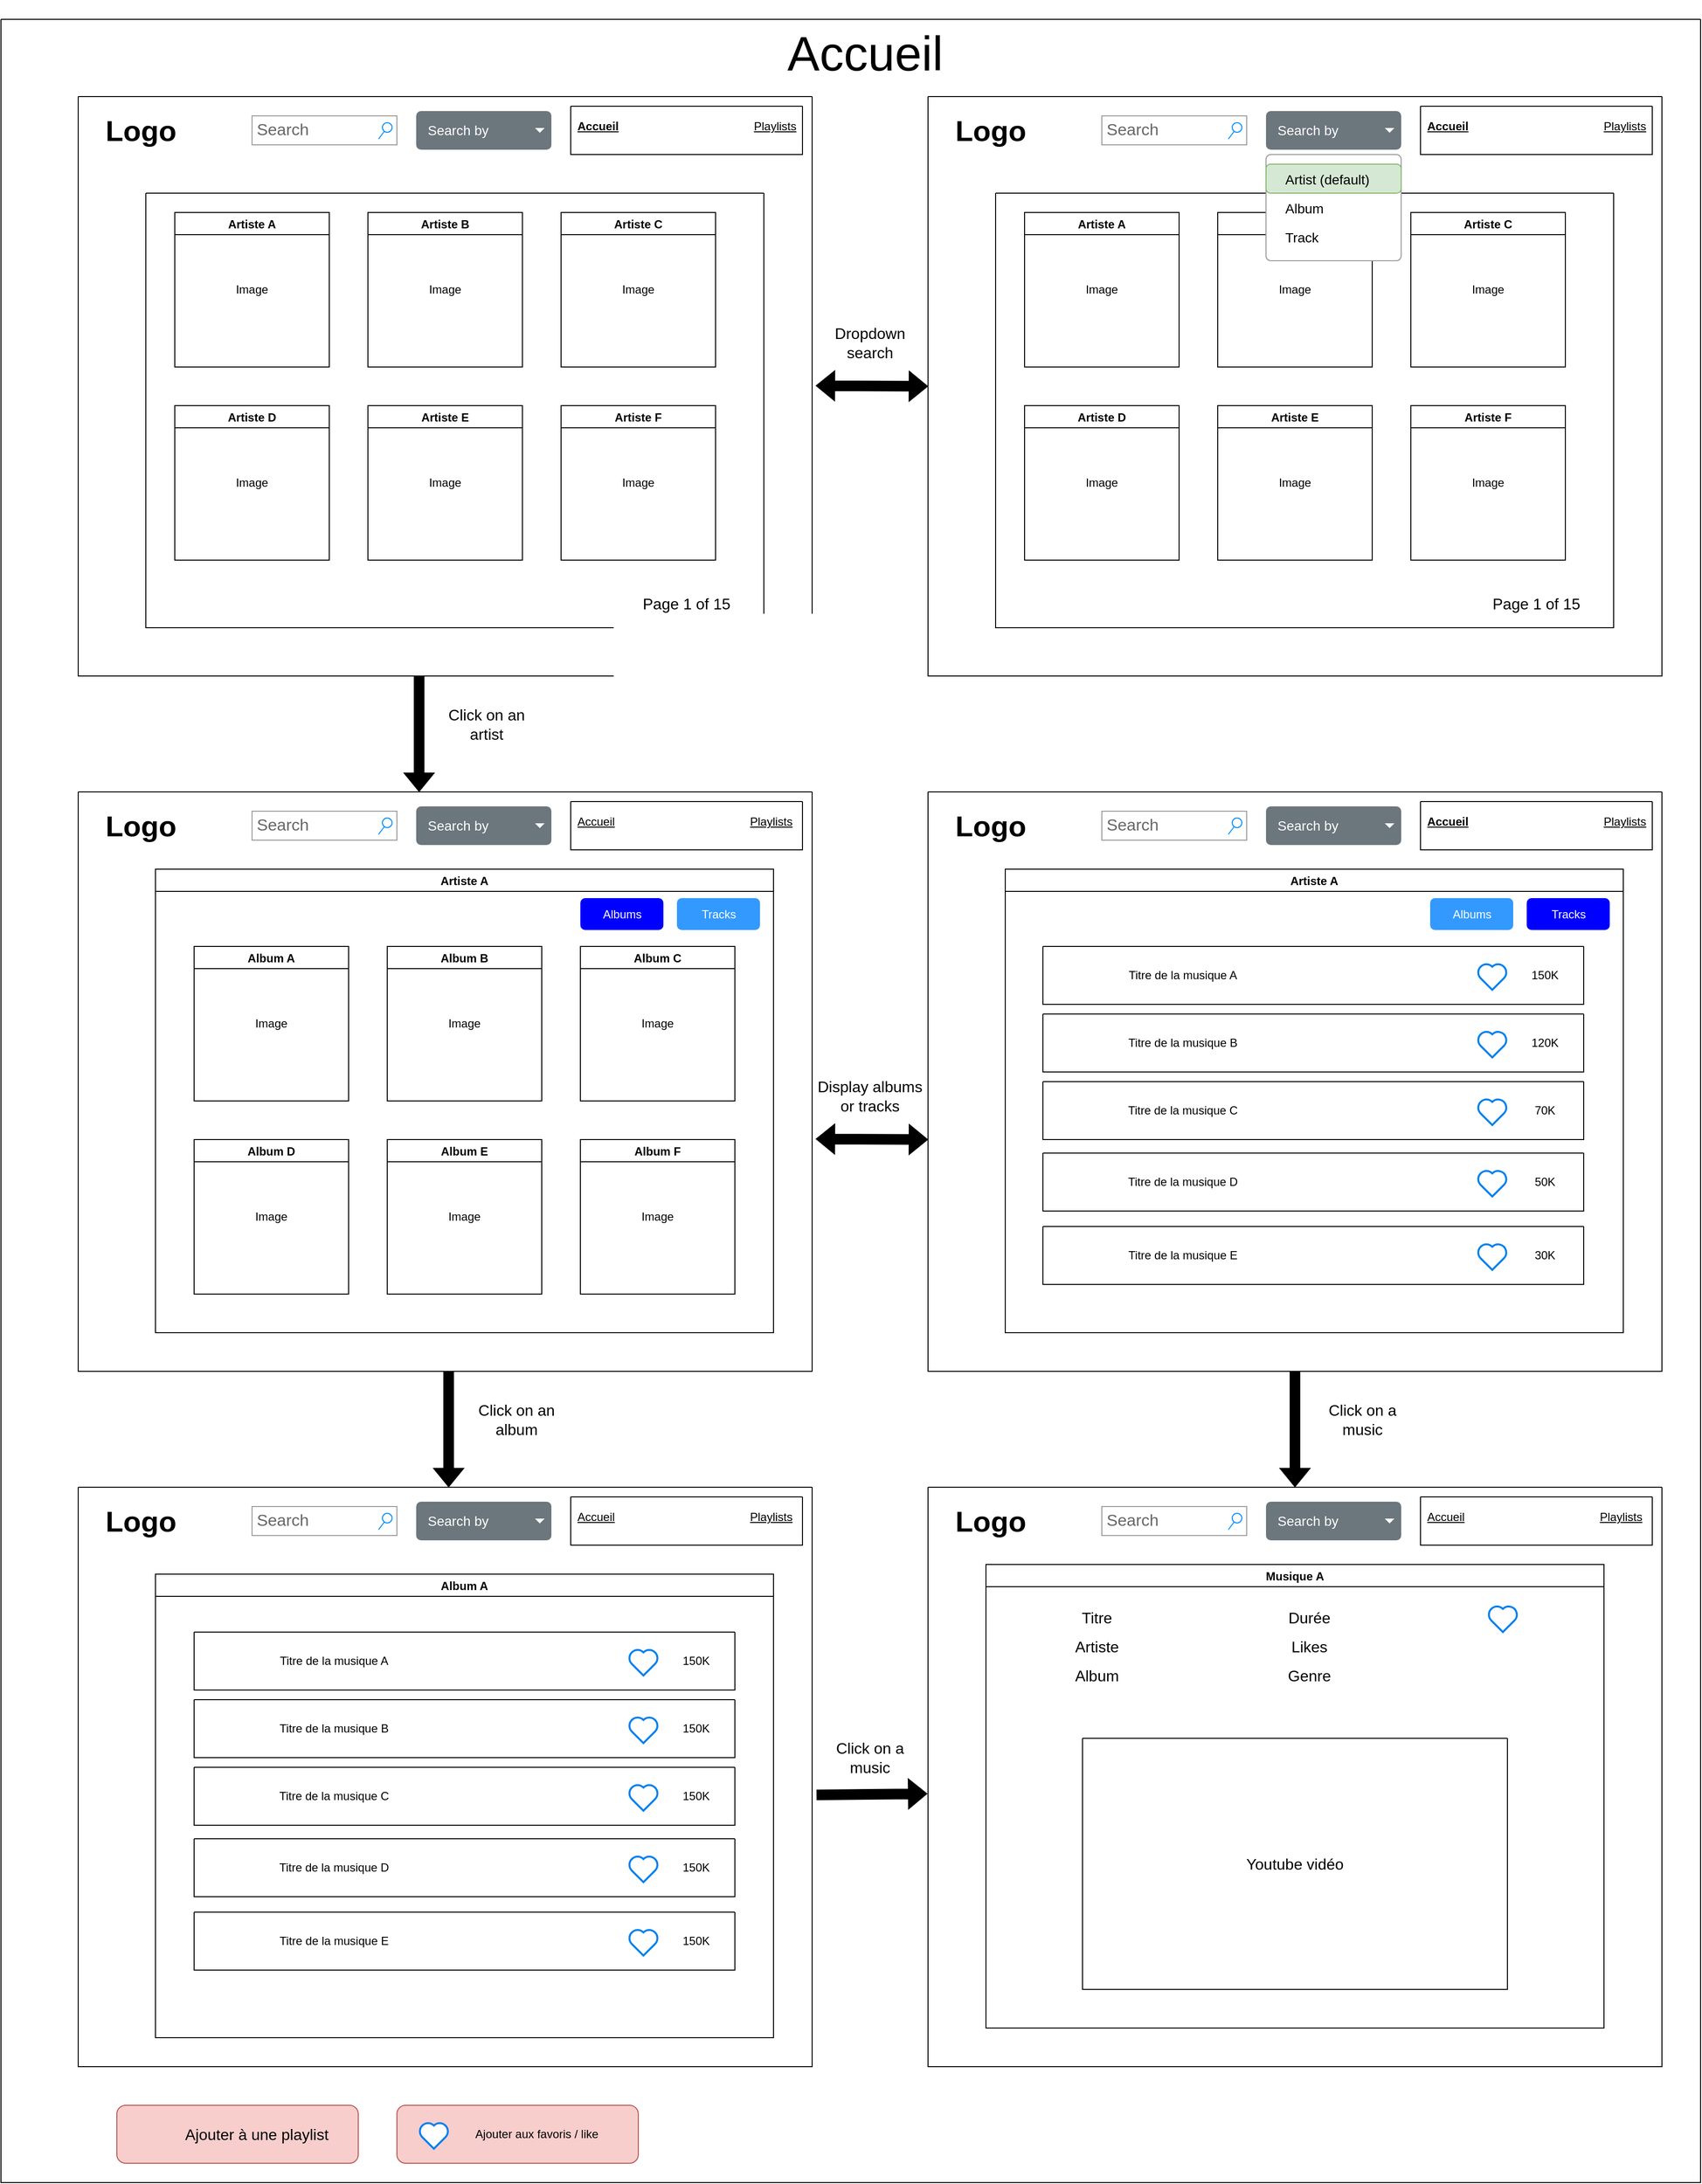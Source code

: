 <mxfile version="17.4.2"><diagram id="RWkk1pWedMbvO-v2H2X3" name="Page-1"><mxGraphModel dx="2358" dy="1888" grid="1" gridSize="10" guides="1" tooltips="1" connect="1" arrows="1" fold="1" page="1" pageScale="1" pageWidth="827" pageHeight="1169" math="0" shadow="0"><root><mxCell id="0"/><mxCell id="1" parent="0"/><mxCell id="lyMWIF3TRSDHMVw7V5tQ-109" value="" style="rounded=1;whiteSpace=wrap;html=1;fontSize=16;fillColor=#f8cecc;strokeColor=#b85450;" vertex="1" parent="1"><mxGeometry x="80" y="2120" width="250" height="60" as="geometry"/></mxCell><mxCell id="lyMWIF3TRSDHMVw7V5tQ-1" value="" style="swimlane;startSize=0;" vertex="1" parent="1"><mxGeometry x="40" y="40" width="760" height="600" as="geometry"/></mxCell><mxCell id="lyMWIF3TRSDHMVw7V5tQ-3" value="Logo" style="text;html=1;strokeColor=none;fillColor=none;align=center;verticalAlign=middle;whiteSpace=wrap;rounded=0;fontSize=30;fontStyle=1" vertex="1" parent="lyMWIF3TRSDHMVw7V5tQ-1"><mxGeometry x="10" y="10" width="110" height="50" as="geometry"/></mxCell><mxCell id="lyMWIF3TRSDHMVw7V5tQ-6" value="Artiste A" style="swimlane;fontSize=12;" vertex="1" parent="lyMWIF3TRSDHMVw7V5tQ-1"><mxGeometry x="100" y="120" width="160" height="160" as="geometry"/></mxCell><mxCell id="lyMWIF3TRSDHMVw7V5tQ-7" value="Image" style="text;html=1;strokeColor=none;fillColor=none;align=center;verticalAlign=middle;whiteSpace=wrap;rounded=0;fontSize=12;" vertex="1" parent="lyMWIF3TRSDHMVw7V5tQ-6"><mxGeometry x="50" y="65" width="60" height="30" as="geometry"/></mxCell><mxCell id="lyMWIF3TRSDHMVw7V5tQ-8" value="Artiste B" style="swimlane;fontSize=12;" vertex="1" parent="lyMWIF3TRSDHMVw7V5tQ-1"><mxGeometry x="300" y="120" width="160" height="160" as="geometry"/></mxCell><mxCell id="lyMWIF3TRSDHMVw7V5tQ-9" value="Image" style="text;html=1;strokeColor=none;fillColor=none;align=center;verticalAlign=middle;whiteSpace=wrap;rounded=0;fontSize=12;" vertex="1" parent="lyMWIF3TRSDHMVw7V5tQ-8"><mxGeometry x="50" y="65" width="60" height="30" as="geometry"/></mxCell><mxCell id="lyMWIF3TRSDHMVw7V5tQ-10" value="Artiste C" style="swimlane;fontSize=12;" vertex="1" parent="lyMWIF3TRSDHMVw7V5tQ-1"><mxGeometry x="500" y="120" width="160" height="160" as="geometry"/></mxCell><mxCell id="lyMWIF3TRSDHMVw7V5tQ-11" value="Image" style="text;html=1;strokeColor=none;fillColor=none;align=center;verticalAlign=middle;whiteSpace=wrap;rounded=0;fontSize=12;" vertex="1" parent="lyMWIF3TRSDHMVw7V5tQ-10"><mxGeometry x="50" y="65" width="60" height="30" as="geometry"/></mxCell><mxCell id="lyMWIF3TRSDHMVw7V5tQ-12" value="Artiste D" style="swimlane;fontSize=12;" vertex="1" parent="lyMWIF3TRSDHMVw7V5tQ-1"><mxGeometry x="100" y="320" width="160" height="160" as="geometry"/></mxCell><mxCell id="lyMWIF3TRSDHMVw7V5tQ-13" value="Image" style="text;html=1;strokeColor=none;fillColor=none;align=center;verticalAlign=middle;whiteSpace=wrap;rounded=0;fontSize=12;" vertex="1" parent="lyMWIF3TRSDHMVw7V5tQ-12"><mxGeometry x="50" y="65" width="60" height="30" as="geometry"/></mxCell><mxCell id="lyMWIF3TRSDHMVw7V5tQ-14" value="Artiste E" style="swimlane;fontSize=12;" vertex="1" parent="lyMWIF3TRSDHMVw7V5tQ-1"><mxGeometry x="300" y="320" width="160" height="160" as="geometry"/></mxCell><mxCell id="lyMWIF3TRSDHMVw7V5tQ-15" value="Image" style="text;html=1;strokeColor=none;fillColor=none;align=center;verticalAlign=middle;whiteSpace=wrap;rounded=0;fontSize=12;" vertex="1" parent="lyMWIF3TRSDHMVw7V5tQ-14"><mxGeometry x="50" y="65" width="60" height="30" as="geometry"/></mxCell><mxCell id="lyMWIF3TRSDHMVw7V5tQ-16" value="Artiste F" style="swimlane;fontSize=12;" vertex="1" parent="lyMWIF3TRSDHMVw7V5tQ-1"><mxGeometry x="500" y="320" width="160" height="160" as="geometry"/></mxCell><mxCell id="lyMWIF3TRSDHMVw7V5tQ-17" value="Image" style="text;html=1;strokeColor=none;fillColor=none;align=center;verticalAlign=middle;whiteSpace=wrap;rounded=0;fontSize=12;" vertex="1" parent="lyMWIF3TRSDHMVw7V5tQ-16"><mxGeometry x="50" y="65" width="60" height="30" as="geometry"/></mxCell><mxCell id="lyMWIF3TRSDHMVw7V5tQ-117" value="" style="swimlane;startSize=0;fontSize=16;" vertex="1" parent="lyMWIF3TRSDHMVw7V5tQ-1"><mxGeometry x="70" y="100" width="640" height="450" as="geometry"/></mxCell><mxCell id="lyMWIF3TRSDHMVw7V5tQ-118" value="Page 1 of 15" style="text;html=1;strokeColor=none;fillColor=none;align=center;verticalAlign=middle;whiteSpace=wrap;rounded=0;fontSize=16;" vertex="1" parent="lyMWIF3TRSDHMVw7V5tQ-117"><mxGeometry x="490" y="410" width="140" height="30" as="geometry"/></mxCell><mxCell id="lyMWIF3TRSDHMVw7V5tQ-203" value="" style="swimlane;startSize=0;" vertex="1" parent="lyMWIF3TRSDHMVw7V5tQ-1"><mxGeometry x="510" y="10" width="240" height="50" as="geometry"/></mxCell><mxCell id="lyMWIF3TRSDHMVw7V5tQ-204" value="&lt;div align=&quot;left&quot;&gt;&lt;b&gt;&lt;u&gt;Accueil&lt;/u&gt;&lt;/b&gt;&amp;nbsp;&amp;nbsp;&amp;nbsp; &amp;nbsp;&amp;nbsp;&amp;nbsp;&amp;nbsp; &amp;nbsp; &amp;nbsp; &amp;nbsp; &amp;nbsp; &amp;nbsp; &amp;nbsp;&amp;nbsp; &amp;nbsp; &amp;nbsp; &amp;nbsp; &amp;nbsp; &amp;nbsp; &amp;nbsp; &amp;nbsp; &amp;nbsp; &amp;nbsp; &amp;nbsp; &lt;u&gt;Playlists&lt;/u&gt; &amp;nbsp;&amp;nbsp;&amp;nbsp;&amp;nbsp;&amp;nbsp;&amp;nbsp;&amp;nbsp;&amp;nbsp;&amp;nbsp;&amp;nbsp;&amp;nbsp;&amp;nbsp;&amp;nbsp;&amp;nbsp;&amp;nbsp;&amp;nbsp;&amp;nbsp;&amp;nbsp;&amp;nbsp;&amp;nbsp; &lt;/div&gt;" style="text;html=1;strokeColor=none;fillColor=none;align=left;verticalAlign=middle;whiteSpace=wrap;rounded=0;" vertex="1" parent="lyMWIF3TRSDHMVw7V5tQ-203"><mxGeometry x="5" y="5" width="230" height="45" as="geometry"/></mxCell><mxCell id="lyMWIF3TRSDHMVw7V5tQ-205" value="Search" style="strokeWidth=1;shadow=0;dashed=0;align=center;html=1;shape=mxgraph.mockup.forms.searchBox;strokeColor=#999999;mainText=;strokeColor2=#008cff;fontColor=#666666;fontSize=17;align=left;spacingLeft=3;" vertex="1" parent="lyMWIF3TRSDHMVw7V5tQ-1"><mxGeometry x="180" y="20" width="150" height="30" as="geometry"/></mxCell><mxCell id="lyMWIF3TRSDHMVw7V5tQ-206" value="Search by" style="html=1;shadow=0;dashed=0;shape=mxgraph.bootstrap.rrect;rSize=5;strokeColor=none;strokeWidth=1;fillColor=#6C767D;fontColor=#ffffff;whiteSpace=wrap;align=left;verticalAlign=middle;fontStyle=0;fontSize=14;spacingLeft=10;" vertex="1" parent="lyMWIF3TRSDHMVw7V5tQ-1"><mxGeometry x="350" y="15" width="140" height="40" as="geometry"/></mxCell><mxCell id="lyMWIF3TRSDHMVw7V5tQ-207" value="" style="shape=triangle;direction=south;fillColor=#ffffff;strokeColor=none;perimeter=none;fontSize=16;" vertex="1" parent="lyMWIF3TRSDHMVw7V5tQ-206"><mxGeometry x="1" y="0.5" width="10" height="5" relative="1" as="geometry"><mxPoint x="-17" y="-2.5" as="offset"/></mxGeometry></mxCell><mxCell id="lyMWIF3TRSDHMVw7V5tQ-34" value="" style="swimlane;startSize=0;" vertex="1" parent="1"><mxGeometry x="40" y="760" width="760" height="600" as="geometry"/></mxCell><mxCell id="lyMWIF3TRSDHMVw7V5tQ-37" value="Logo" style="text;html=1;strokeColor=none;fillColor=none;align=center;verticalAlign=middle;whiteSpace=wrap;rounded=0;fontSize=30;fontStyle=1" vertex="1" parent="lyMWIF3TRSDHMVw7V5tQ-34"><mxGeometry x="10" y="10" width="110" height="50" as="geometry"/></mxCell><mxCell id="lyMWIF3TRSDHMVw7V5tQ-38" value="Artiste A" style="swimlane;fontSize=12;" vertex="1" parent="lyMWIF3TRSDHMVw7V5tQ-34"><mxGeometry x="80" y="80" width="640" height="480" as="geometry"/></mxCell><mxCell id="lyMWIF3TRSDHMVw7V5tQ-50" value="Album A" style="swimlane;fontSize=12;" vertex="1" parent="lyMWIF3TRSDHMVw7V5tQ-38"><mxGeometry x="40" y="80" width="160" height="160" as="geometry"/></mxCell><mxCell id="lyMWIF3TRSDHMVw7V5tQ-51" value="Image" style="text;html=1;strokeColor=none;fillColor=none;align=center;verticalAlign=middle;whiteSpace=wrap;rounded=0;fontSize=12;" vertex="1" parent="lyMWIF3TRSDHMVw7V5tQ-50"><mxGeometry x="50" y="65" width="60" height="30" as="geometry"/></mxCell><mxCell id="lyMWIF3TRSDHMVw7V5tQ-52" value="Album B" style="swimlane;fontSize=12;" vertex="1" parent="lyMWIF3TRSDHMVw7V5tQ-38"><mxGeometry x="240" y="80" width="160" height="160" as="geometry"/></mxCell><mxCell id="lyMWIF3TRSDHMVw7V5tQ-53" value="Image" style="text;html=1;strokeColor=none;fillColor=none;align=center;verticalAlign=middle;whiteSpace=wrap;rounded=0;fontSize=12;" vertex="1" parent="lyMWIF3TRSDHMVw7V5tQ-52"><mxGeometry x="50" y="65" width="60" height="30" as="geometry"/></mxCell><mxCell id="lyMWIF3TRSDHMVw7V5tQ-54" value="Album C" style="swimlane;fontSize=12;" vertex="1" parent="lyMWIF3TRSDHMVw7V5tQ-38"><mxGeometry x="440" y="80" width="160" height="160" as="geometry"/></mxCell><mxCell id="lyMWIF3TRSDHMVw7V5tQ-55" value="Image" style="text;html=1;strokeColor=none;fillColor=none;align=center;verticalAlign=middle;whiteSpace=wrap;rounded=0;fontSize=12;" vertex="1" parent="lyMWIF3TRSDHMVw7V5tQ-54"><mxGeometry x="50" y="65" width="60" height="30" as="geometry"/></mxCell><mxCell id="lyMWIF3TRSDHMVw7V5tQ-56" value="Album D" style="swimlane;fontSize=12;" vertex="1" parent="lyMWIF3TRSDHMVw7V5tQ-38"><mxGeometry x="40" y="280" width="160" height="160" as="geometry"/></mxCell><mxCell id="lyMWIF3TRSDHMVw7V5tQ-57" value="Image" style="text;html=1;strokeColor=none;fillColor=none;align=center;verticalAlign=middle;whiteSpace=wrap;rounded=0;fontSize=12;" vertex="1" parent="lyMWIF3TRSDHMVw7V5tQ-56"><mxGeometry x="50" y="65" width="60" height="30" as="geometry"/></mxCell><mxCell id="lyMWIF3TRSDHMVw7V5tQ-58" value="Album E" style="swimlane;fontSize=12;" vertex="1" parent="lyMWIF3TRSDHMVw7V5tQ-38"><mxGeometry x="240" y="280" width="160" height="160" as="geometry"/></mxCell><mxCell id="lyMWIF3TRSDHMVw7V5tQ-59" value="Image" style="text;html=1;strokeColor=none;fillColor=none;align=center;verticalAlign=middle;whiteSpace=wrap;rounded=0;fontSize=12;" vertex="1" parent="lyMWIF3TRSDHMVw7V5tQ-58"><mxGeometry x="50" y="65" width="60" height="30" as="geometry"/></mxCell><mxCell id="lyMWIF3TRSDHMVw7V5tQ-60" value="Album F" style="swimlane;fontSize=12;" vertex="1" parent="lyMWIF3TRSDHMVw7V5tQ-38"><mxGeometry x="440" y="280" width="160" height="160" as="geometry"/></mxCell><mxCell id="lyMWIF3TRSDHMVw7V5tQ-61" value="Image" style="text;html=1;strokeColor=none;fillColor=none;align=center;verticalAlign=middle;whiteSpace=wrap;rounded=0;fontSize=12;" vertex="1" parent="lyMWIF3TRSDHMVw7V5tQ-60"><mxGeometry x="50" y="65" width="60" height="30" as="geometry"/></mxCell><mxCell id="lyMWIF3TRSDHMVw7V5tQ-238" value="Tracks" style="rounded=1;fillColor=#3399FF;strokeColor=none;html=1;fontColor=#ffffff;align=center;verticalAlign=middle;fontStyle=0;fontSize=12;sketch=0;" vertex="1" parent="lyMWIF3TRSDHMVw7V5tQ-38"><mxGeometry x="540" y="30" width="86" height="33" as="geometry"/></mxCell><mxCell id="lyMWIF3TRSDHMVw7V5tQ-239" value="Albums" style="rounded=1;fillColor=#0000FF;strokeColor=none;html=1;fontColor=#ffffff;align=center;verticalAlign=middle;fontStyle=0;fontSize=12;sketch=0;" vertex="1" parent="lyMWIF3TRSDHMVw7V5tQ-38"><mxGeometry x="440" y="30" width="86" height="33" as="geometry"/></mxCell><mxCell id="lyMWIF3TRSDHMVw7V5tQ-198" value="" style="swimlane;startSize=0;" vertex="1" parent="lyMWIF3TRSDHMVw7V5tQ-34"><mxGeometry x="510" y="10" width="240" height="50" as="geometry"/></mxCell><mxCell id="lyMWIF3TRSDHMVw7V5tQ-199" value="&lt;div align=&quot;left&quot;&gt;&lt;u&gt;Accueil&lt;/u&gt;&amp;nbsp;&amp;nbsp;&amp;nbsp; &amp;nbsp;&amp;nbsp;&amp;nbsp;&amp;nbsp; &amp;nbsp; &amp;nbsp; &amp;nbsp; &amp;nbsp; &amp;nbsp; &amp;nbsp;&amp;nbsp; &amp;nbsp; &amp;nbsp; &amp;nbsp; &amp;nbsp; &amp;nbsp; &amp;nbsp; &amp;nbsp; &amp;nbsp; &amp;nbsp; &amp;nbsp; &lt;u&gt;Playlists&lt;/u&gt; &amp;nbsp;&amp;nbsp;&amp;nbsp;&amp;nbsp;&amp;nbsp;&amp;nbsp;&amp;nbsp;&amp;nbsp;&amp;nbsp;&amp;nbsp;&amp;nbsp;&amp;nbsp;&amp;nbsp;&amp;nbsp;&amp;nbsp;&amp;nbsp;&amp;nbsp;&amp;nbsp;&amp;nbsp;&amp;nbsp; &lt;/div&gt;" style="text;html=1;strokeColor=none;fillColor=none;align=left;verticalAlign=middle;whiteSpace=wrap;rounded=0;" vertex="1" parent="lyMWIF3TRSDHMVw7V5tQ-198"><mxGeometry x="5" y="5" width="230" height="45" as="geometry"/></mxCell><mxCell id="lyMWIF3TRSDHMVw7V5tQ-200" value="Search" style="strokeWidth=1;shadow=0;dashed=0;align=center;html=1;shape=mxgraph.mockup.forms.searchBox;strokeColor=#999999;mainText=;strokeColor2=#008cff;fontColor=#666666;fontSize=17;align=left;spacingLeft=3;" vertex="1" parent="lyMWIF3TRSDHMVw7V5tQ-34"><mxGeometry x="180" y="20" width="150" height="30" as="geometry"/></mxCell><mxCell id="lyMWIF3TRSDHMVw7V5tQ-201" value="Search by" style="html=1;shadow=0;dashed=0;shape=mxgraph.bootstrap.rrect;rSize=5;strokeColor=none;strokeWidth=1;fillColor=#6C767D;fontColor=#ffffff;whiteSpace=wrap;align=left;verticalAlign=middle;fontStyle=0;fontSize=14;spacingLeft=10;" vertex="1" parent="lyMWIF3TRSDHMVw7V5tQ-34"><mxGeometry x="350" y="15" width="140" height="40" as="geometry"/></mxCell><mxCell id="lyMWIF3TRSDHMVw7V5tQ-202" value="" style="shape=triangle;direction=south;fillColor=#ffffff;strokeColor=none;perimeter=none;fontSize=16;" vertex="1" parent="lyMWIF3TRSDHMVw7V5tQ-201"><mxGeometry x="1" y="0.5" width="10" height="5" relative="1" as="geometry"><mxPoint x="-17" y="-2.5" as="offset"/></mxGeometry></mxCell><mxCell id="lyMWIF3TRSDHMVw7V5tQ-64" value="" style="swimlane;startSize=0;" vertex="1" parent="1"><mxGeometry x="40" y="1480" width="760" height="600" as="geometry"/></mxCell><mxCell id="lyMWIF3TRSDHMVw7V5tQ-67" value="Logo" style="text;html=1;strokeColor=none;fillColor=none;align=center;verticalAlign=middle;whiteSpace=wrap;rounded=0;fontSize=30;fontStyle=1" vertex="1" parent="lyMWIF3TRSDHMVw7V5tQ-64"><mxGeometry x="10" y="10" width="110" height="50" as="geometry"/></mxCell><mxCell id="lyMWIF3TRSDHMVw7V5tQ-68" value="Album A" style="swimlane;fontSize=12;" vertex="1" parent="lyMWIF3TRSDHMVw7V5tQ-64"><mxGeometry x="80" y="90" width="640" height="480" as="geometry"/></mxCell><mxCell id="lyMWIF3TRSDHMVw7V5tQ-82" value="" style="swimlane;startSize=0;fontSize=12;" vertex="1" parent="lyMWIF3TRSDHMVw7V5tQ-68"><mxGeometry x="40" y="60" width="560" height="60" as="geometry"/></mxCell><mxCell id="lyMWIF3TRSDHMVw7V5tQ-83" value="Titre de la musique A" style="text;html=1;strokeColor=none;fillColor=none;align=center;verticalAlign=middle;whiteSpace=wrap;rounded=0;fontSize=12;" vertex="1" parent="lyMWIF3TRSDHMVw7V5tQ-82"><mxGeometry x="10" y="15" width="270" height="30" as="geometry"/></mxCell><mxCell id="lyMWIF3TRSDHMVw7V5tQ-84" value="" style="html=1;verticalLabelPosition=bottom;align=center;labelBackgroundColor=#ffffff;verticalAlign=top;strokeWidth=2;strokeColor=#0080F0;shadow=0;dashed=0;shape=mxgraph.ios7.icons.heart;fontSize=12;" vertex="1" parent="lyMWIF3TRSDHMVw7V5tQ-82"><mxGeometry x="450" y="17.7" width="30.6" height="27.3" as="geometry"/></mxCell><mxCell id="lyMWIF3TRSDHMVw7V5tQ-85" value="" style="shape=image;html=1;verticalAlign=top;verticalLabelPosition=bottom;labelBackgroundColor=#ffffff;imageAspect=0;aspect=fixed;image=https://cdn4.iconfinder.com/data/icons/ionicons/512/icon-plus-128.png;fontSize=12;" vertex="1" parent="lyMWIF3TRSDHMVw7V5tQ-82"><mxGeometry x="400" y="12.35" width="38" height="38" as="geometry"/></mxCell><mxCell id="lyMWIF3TRSDHMVw7V5tQ-86" value="150K" style="text;html=1;strokeColor=none;fillColor=none;align=center;verticalAlign=middle;whiteSpace=wrap;rounded=0;fontSize=12;" vertex="1" parent="lyMWIF3TRSDHMVw7V5tQ-82"><mxGeometry x="490" y="15.0" width="60" height="30" as="geometry"/></mxCell><mxCell id="lyMWIF3TRSDHMVw7V5tQ-87" value="" style="swimlane;startSize=0;fontSize=12;" vertex="1" parent="lyMWIF3TRSDHMVw7V5tQ-68"><mxGeometry x="40" y="130" width="560" height="60" as="geometry"/></mxCell><mxCell id="lyMWIF3TRSDHMVw7V5tQ-88" value="Titre de la musique B" style="text;html=1;strokeColor=none;fillColor=none;align=center;verticalAlign=middle;whiteSpace=wrap;rounded=0;fontSize=12;" vertex="1" parent="lyMWIF3TRSDHMVw7V5tQ-87"><mxGeometry x="10" y="15" width="270" height="30" as="geometry"/></mxCell><mxCell id="lyMWIF3TRSDHMVw7V5tQ-89" value="" style="html=1;verticalLabelPosition=bottom;align=center;labelBackgroundColor=#ffffff;verticalAlign=top;strokeWidth=2;strokeColor=#0080F0;shadow=0;dashed=0;shape=mxgraph.ios7.icons.heart;fontSize=12;" vertex="1" parent="lyMWIF3TRSDHMVw7V5tQ-87"><mxGeometry x="450" y="17.7" width="30.6" height="27.3" as="geometry"/></mxCell><mxCell id="lyMWIF3TRSDHMVw7V5tQ-90" value="" style="shape=image;html=1;verticalAlign=top;verticalLabelPosition=bottom;labelBackgroundColor=#ffffff;imageAspect=0;aspect=fixed;image=https://cdn4.iconfinder.com/data/icons/ionicons/512/icon-plus-128.png;fontSize=12;" vertex="1" parent="lyMWIF3TRSDHMVw7V5tQ-87"><mxGeometry x="400" y="12.35" width="38" height="38" as="geometry"/></mxCell><mxCell id="lyMWIF3TRSDHMVw7V5tQ-91" value="150K" style="text;html=1;strokeColor=none;fillColor=none;align=center;verticalAlign=middle;whiteSpace=wrap;rounded=0;fontSize=12;" vertex="1" parent="lyMWIF3TRSDHMVw7V5tQ-87"><mxGeometry x="490" y="15.0" width="60" height="30" as="geometry"/></mxCell><mxCell id="lyMWIF3TRSDHMVw7V5tQ-92" value="" style="swimlane;startSize=0;fontSize=12;" vertex="1" parent="lyMWIF3TRSDHMVw7V5tQ-68"><mxGeometry x="40" y="200" width="560" height="60" as="geometry"/></mxCell><mxCell id="lyMWIF3TRSDHMVw7V5tQ-93" value="Titre de la musique C" style="text;html=1;strokeColor=none;fillColor=none;align=center;verticalAlign=middle;whiteSpace=wrap;rounded=0;fontSize=12;" vertex="1" parent="lyMWIF3TRSDHMVw7V5tQ-92"><mxGeometry x="10" y="15" width="270" height="30" as="geometry"/></mxCell><mxCell id="lyMWIF3TRSDHMVw7V5tQ-94" value="" style="html=1;verticalLabelPosition=bottom;align=center;labelBackgroundColor=#ffffff;verticalAlign=top;strokeWidth=2;strokeColor=#0080F0;shadow=0;dashed=0;shape=mxgraph.ios7.icons.heart;fontSize=12;" vertex="1" parent="lyMWIF3TRSDHMVw7V5tQ-92"><mxGeometry x="450" y="17.7" width="30.6" height="27.3" as="geometry"/></mxCell><mxCell id="lyMWIF3TRSDHMVw7V5tQ-95" value="" style="shape=image;html=1;verticalAlign=top;verticalLabelPosition=bottom;labelBackgroundColor=#ffffff;imageAspect=0;aspect=fixed;image=https://cdn4.iconfinder.com/data/icons/ionicons/512/icon-plus-128.png;fontSize=12;" vertex="1" parent="lyMWIF3TRSDHMVw7V5tQ-92"><mxGeometry x="400" y="12.35" width="38" height="38" as="geometry"/></mxCell><mxCell id="lyMWIF3TRSDHMVw7V5tQ-96" value="150K" style="text;html=1;strokeColor=none;fillColor=none;align=center;verticalAlign=middle;whiteSpace=wrap;rounded=0;fontSize=12;" vertex="1" parent="lyMWIF3TRSDHMVw7V5tQ-92"><mxGeometry x="490" y="15.0" width="60" height="30" as="geometry"/></mxCell><mxCell id="lyMWIF3TRSDHMVw7V5tQ-97" value="" style="swimlane;startSize=0;fontSize=12;" vertex="1" parent="lyMWIF3TRSDHMVw7V5tQ-68"><mxGeometry x="40" y="274" width="560" height="60" as="geometry"/></mxCell><mxCell id="lyMWIF3TRSDHMVw7V5tQ-98" value="Titre de la musique D" style="text;html=1;strokeColor=none;fillColor=none;align=center;verticalAlign=middle;whiteSpace=wrap;rounded=0;fontSize=12;" vertex="1" parent="lyMWIF3TRSDHMVw7V5tQ-97"><mxGeometry x="10" y="15" width="270" height="30" as="geometry"/></mxCell><mxCell id="lyMWIF3TRSDHMVw7V5tQ-99" value="" style="html=1;verticalLabelPosition=bottom;align=center;labelBackgroundColor=#ffffff;verticalAlign=top;strokeWidth=2;strokeColor=#0080F0;shadow=0;dashed=0;shape=mxgraph.ios7.icons.heart;fontSize=12;" vertex="1" parent="lyMWIF3TRSDHMVw7V5tQ-97"><mxGeometry x="450" y="17.7" width="30.6" height="27.3" as="geometry"/></mxCell><mxCell id="lyMWIF3TRSDHMVw7V5tQ-100" value="" style="shape=image;html=1;verticalAlign=top;verticalLabelPosition=bottom;labelBackgroundColor=#ffffff;imageAspect=0;aspect=fixed;image=https://cdn4.iconfinder.com/data/icons/ionicons/512/icon-plus-128.png;fontSize=12;" vertex="1" parent="lyMWIF3TRSDHMVw7V5tQ-97"><mxGeometry x="400" y="12.35" width="38" height="38" as="geometry"/></mxCell><mxCell id="lyMWIF3TRSDHMVw7V5tQ-101" value="150K" style="text;html=1;strokeColor=none;fillColor=none;align=center;verticalAlign=middle;whiteSpace=wrap;rounded=0;fontSize=12;" vertex="1" parent="lyMWIF3TRSDHMVw7V5tQ-97"><mxGeometry x="490" y="15.0" width="60" height="30" as="geometry"/></mxCell><mxCell id="lyMWIF3TRSDHMVw7V5tQ-102" value="" style="swimlane;startSize=0;fontSize=12;" vertex="1" parent="lyMWIF3TRSDHMVw7V5tQ-68"><mxGeometry x="40" y="350" width="560" height="60" as="geometry"/></mxCell><mxCell id="lyMWIF3TRSDHMVw7V5tQ-103" value="Titre de la musique E" style="text;html=1;strokeColor=none;fillColor=none;align=center;verticalAlign=middle;whiteSpace=wrap;rounded=0;fontSize=12;" vertex="1" parent="lyMWIF3TRSDHMVw7V5tQ-102"><mxGeometry x="10" y="15" width="270" height="30" as="geometry"/></mxCell><mxCell id="lyMWIF3TRSDHMVw7V5tQ-104" value="" style="html=1;verticalLabelPosition=bottom;align=center;labelBackgroundColor=#ffffff;verticalAlign=top;strokeWidth=2;strokeColor=#0080F0;shadow=0;dashed=0;shape=mxgraph.ios7.icons.heart;fontSize=12;" vertex="1" parent="lyMWIF3TRSDHMVw7V5tQ-102"><mxGeometry x="450" y="17.7" width="30.6" height="27.3" as="geometry"/></mxCell><mxCell id="lyMWIF3TRSDHMVw7V5tQ-105" value="" style="shape=image;html=1;verticalAlign=top;verticalLabelPosition=bottom;labelBackgroundColor=#ffffff;imageAspect=0;aspect=fixed;image=https://cdn4.iconfinder.com/data/icons/ionicons/512/icon-plus-128.png;fontSize=12;" vertex="1" parent="lyMWIF3TRSDHMVw7V5tQ-102"><mxGeometry x="400" y="12.35" width="38" height="38" as="geometry"/></mxCell><mxCell id="lyMWIF3TRSDHMVw7V5tQ-106" value="150K" style="text;html=1;strokeColor=none;fillColor=none;align=center;verticalAlign=middle;whiteSpace=wrap;rounded=0;fontSize=12;" vertex="1" parent="lyMWIF3TRSDHMVw7V5tQ-102"><mxGeometry x="490" y="15.0" width="60" height="30" as="geometry"/></mxCell><mxCell id="lyMWIF3TRSDHMVw7V5tQ-193" value="" style="swimlane;startSize=0;" vertex="1" parent="lyMWIF3TRSDHMVw7V5tQ-64"><mxGeometry x="510" y="10" width="240" height="50" as="geometry"/></mxCell><mxCell id="lyMWIF3TRSDHMVw7V5tQ-194" value="&lt;div align=&quot;left&quot;&gt;&lt;u&gt;Accueil&lt;/u&gt;&amp;nbsp;&amp;nbsp;&amp;nbsp; &amp;nbsp;&amp;nbsp;&amp;nbsp;&amp;nbsp; &amp;nbsp; &amp;nbsp; &amp;nbsp; &amp;nbsp; &amp;nbsp; &amp;nbsp;&amp;nbsp; &amp;nbsp; &amp;nbsp; &amp;nbsp; &amp;nbsp; &amp;nbsp; &amp;nbsp; &amp;nbsp; &amp;nbsp; &amp;nbsp; &amp;nbsp; &lt;u&gt;Playlists&lt;/u&gt; &amp;nbsp;&amp;nbsp;&amp;nbsp;&amp;nbsp;&amp;nbsp;&amp;nbsp;&amp;nbsp;&amp;nbsp;&amp;nbsp;&amp;nbsp;&amp;nbsp;&amp;nbsp;&amp;nbsp;&amp;nbsp;&amp;nbsp;&amp;nbsp;&amp;nbsp;&amp;nbsp;&amp;nbsp;&amp;nbsp; &lt;/div&gt;" style="text;html=1;strokeColor=none;fillColor=none;align=left;verticalAlign=middle;whiteSpace=wrap;rounded=0;" vertex="1" parent="lyMWIF3TRSDHMVw7V5tQ-193"><mxGeometry x="5" y="5" width="230" height="45" as="geometry"/></mxCell><mxCell id="lyMWIF3TRSDHMVw7V5tQ-195" value="Search" style="strokeWidth=1;shadow=0;dashed=0;align=center;html=1;shape=mxgraph.mockup.forms.searchBox;strokeColor=#999999;mainText=;strokeColor2=#008cff;fontColor=#666666;fontSize=17;align=left;spacingLeft=3;" vertex="1" parent="lyMWIF3TRSDHMVw7V5tQ-64"><mxGeometry x="180" y="20" width="150" height="30" as="geometry"/></mxCell><mxCell id="lyMWIF3TRSDHMVw7V5tQ-196" value="Search by" style="html=1;shadow=0;dashed=0;shape=mxgraph.bootstrap.rrect;rSize=5;strokeColor=none;strokeWidth=1;fillColor=#6C767D;fontColor=#ffffff;whiteSpace=wrap;align=left;verticalAlign=middle;fontStyle=0;fontSize=14;spacingLeft=10;" vertex="1" parent="lyMWIF3TRSDHMVw7V5tQ-64"><mxGeometry x="350" y="15" width="140" height="40" as="geometry"/></mxCell><mxCell id="lyMWIF3TRSDHMVw7V5tQ-197" value="" style="shape=triangle;direction=south;fillColor=#ffffff;strokeColor=none;perimeter=none;fontSize=16;" vertex="1" parent="lyMWIF3TRSDHMVw7V5tQ-196"><mxGeometry x="1" y="0.5" width="10" height="5" relative="1" as="geometry"><mxPoint x="-17" y="-2.5" as="offset"/></mxGeometry></mxCell><mxCell id="lyMWIF3TRSDHMVw7V5tQ-107" value="" style="shape=image;html=1;verticalAlign=top;verticalLabelPosition=bottom;labelBackgroundColor=#ffffff;imageAspect=0;aspect=fixed;image=https://cdn4.iconfinder.com/data/icons/ionicons/512/icon-plus-128.png;fontSize=12;" vertex="1" parent="1"><mxGeometry x="90" y="2130" width="40" height="40" as="geometry"/></mxCell><mxCell id="lyMWIF3TRSDHMVw7V5tQ-108" value="&lt;font style=&quot;font-size: 16px&quot;&gt;Ajouter à une playlist&lt;/font&gt;" style="text;html=1;strokeColor=none;fillColor=none;align=center;verticalAlign=middle;whiteSpace=wrap;rounded=0;fontSize=12;" vertex="1" parent="1"><mxGeometry x="120" y="2135" width="210" height="30" as="geometry"/></mxCell><mxCell id="lyMWIF3TRSDHMVw7V5tQ-111" value="" style="rounded=1;whiteSpace=wrap;html=1;fontSize=16;fillColor=#f8cecc;strokeColor=#b85450;" vertex="1" parent="1"><mxGeometry x="370" y="2120" width="250" height="60" as="geometry"/></mxCell><mxCell id="lyMWIF3TRSDHMVw7V5tQ-113" value="Ajouter aux favoris / like" style="text;html=1;strokeColor=none;fillColor=none;align=center;verticalAlign=middle;whiteSpace=wrap;rounded=0;fontSize=12;" vertex="1" parent="1"><mxGeometry x="410" y="2135" width="210" height="30" as="geometry"/></mxCell><mxCell id="lyMWIF3TRSDHMVw7V5tQ-114" value="" style="html=1;verticalLabelPosition=bottom;align=center;labelBackgroundColor=#ffffff;verticalAlign=top;strokeWidth=2;strokeColor=#0080F0;shadow=0;dashed=0;shape=mxgraph.ios7.icons.heart;fontSize=12;" vertex="1" parent="1"><mxGeometry x="393" y="2137.7" width="30.6" height="27.3" as="geometry"/></mxCell><mxCell id="lyMWIF3TRSDHMVw7V5tQ-119" value="" style="swimlane;startSize=0;" vertex="1" parent="1"><mxGeometry x="920" y="1480" width="760" height="600" as="geometry"/></mxCell><mxCell id="lyMWIF3TRSDHMVw7V5tQ-122" value="Logo" style="text;html=1;strokeColor=none;fillColor=none;align=center;verticalAlign=middle;whiteSpace=wrap;rounded=0;fontSize=30;fontStyle=1" vertex="1" parent="lyMWIF3TRSDHMVw7V5tQ-119"><mxGeometry x="10" y="10" width="110" height="50" as="geometry"/></mxCell><mxCell id="lyMWIF3TRSDHMVw7V5tQ-123" value="Musique A" style="swimlane;fontSize=12;" vertex="1" parent="lyMWIF3TRSDHMVw7V5tQ-119"><mxGeometry x="60" y="80" width="640" height="480" as="geometry"/></mxCell><mxCell id="lyMWIF3TRSDHMVw7V5tQ-150" value="Titre" style="text;html=1;strokeColor=none;fillColor=none;align=center;verticalAlign=middle;whiteSpace=wrap;rounded=0;fontSize=16;" vertex="1" parent="lyMWIF3TRSDHMVw7V5tQ-123"><mxGeometry x="40" y="40" width="150" height="30" as="geometry"/></mxCell><mxCell id="lyMWIF3TRSDHMVw7V5tQ-151" value="Artiste" style="text;html=1;strokeColor=none;fillColor=none;align=center;verticalAlign=middle;whiteSpace=wrap;rounded=0;fontSize=16;" vertex="1" parent="lyMWIF3TRSDHMVw7V5tQ-123"><mxGeometry x="40" y="70" width="150" height="30" as="geometry"/></mxCell><mxCell id="lyMWIF3TRSDHMVw7V5tQ-152" value="Album" style="text;html=1;strokeColor=none;fillColor=none;align=center;verticalAlign=middle;whiteSpace=wrap;rounded=0;fontSize=16;" vertex="1" parent="lyMWIF3TRSDHMVw7V5tQ-123"><mxGeometry x="40" y="100" width="150" height="30" as="geometry"/></mxCell><mxCell id="lyMWIF3TRSDHMVw7V5tQ-153" value="Durée" style="text;html=1;strokeColor=none;fillColor=none;align=center;verticalAlign=middle;whiteSpace=wrap;rounded=0;fontSize=16;" vertex="1" parent="lyMWIF3TRSDHMVw7V5tQ-123"><mxGeometry x="260" y="40" width="150" height="30" as="geometry"/></mxCell><mxCell id="lyMWIF3TRSDHMVw7V5tQ-154" value="Likes" style="text;html=1;strokeColor=none;fillColor=none;align=center;verticalAlign=middle;whiteSpace=wrap;rounded=0;fontSize=16;" vertex="1" parent="lyMWIF3TRSDHMVw7V5tQ-123"><mxGeometry x="260" y="70" width="150" height="30" as="geometry"/></mxCell><mxCell id="lyMWIF3TRSDHMVw7V5tQ-155" value="Genre" style="text;html=1;strokeColor=none;fillColor=none;align=center;verticalAlign=middle;whiteSpace=wrap;rounded=0;fontSize=16;" vertex="1" parent="lyMWIF3TRSDHMVw7V5tQ-123"><mxGeometry x="260" y="100" width="150" height="30" as="geometry"/></mxCell><mxCell id="lyMWIF3TRSDHMVw7V5tQ-158" value="" style="html=1;verticalLabelPosition=bottom;align=center;labelBackgroundColor=#ffffff;verticalAlign=top;strokeWidth=2;strokeColor=#0080F0;shadow=0;dashed=0;shape=mxgraph.ios7.icons.heart;fontSize=12;" vertex="1" parent="lyMWIF3TRSDHMVw7V5tQ-123"><mxGeometry x="520" y="42.7" width="30.6" height="27.3" as="geometry"/></mxCell><mxCell id="lyMWIF3TRSDHMVw7V5tQ-159" value="" style="shape=image;html=1;verticalAlign=top;verticalLabelPosition=bottom;labelBackgroundColor=#ffffff;imageAspect=0;aspect=fixed;image=https://cdn4.iconfinder.com/data/icons/ionicons/512/icon-plus-128.png;fontSize=16;" vertex="1" parent="lyMWIF3TRSDHMVw7V5tQ-123"><mxGeometry x="516.3" y="80" width="38" height="38" as="geometry"/></mxCell><mxCell id="lyMWIF3TRSDHMVw7V5tQ-184" value="" style="swimlane;startSize=0;" vertex="1" parent="lyMWIF3TRSDHMVw7V5tQ-119"><mxGeometry x="510" y="10" width="240" height="50" as="geometry"/></mxCell><mxCell id="lyMWIF3TRSDHMVw7V5tQ-185" value="&lt;div align=&quot;left&quot;&gt;&lt;u&gt;Accueil&lt;/u&gt;&amp;nbsp;&amp;nbsp;&amp;nbsp; &amp;nbsp;&amp;nbsp;&amp;nbsp;&amp;nbsp; &amp;nbsp; &amp;nbsp; &amp;nbsp; &amp;nbsp; &amp;nbsp; &amp;nbsp;&amp;nbsp; &amp;nbsp; &amp;nbsp; &amp;nbsp; &amp;nbsp; &amp;nbsp; &amp;nbsp; &amp;nbsp; &amp;nbsp; &amp;nbsp; &amp;nbsp; &lt;u&gt;Playlists&lt;/u&gt; &amp;nbsp;&amp;nbsp;&amp;nbsp;&amp;nbsp;&amp;nbsp;&amp;nbsp;&amp;nbsp;&amp;nbsp;&amp;nbsp;&amp;nbsp;&amp;nbsp;&amp;nbsp;&amp;nbsp;&amp;nbsp;&amp;nbsp;&amp;nbsp;&amp;nbsp;&amp;nbsp;&amp;nbsp;&amp;nbsp; &lt;/div&gt;" style="text;html=1;strokeColor=none;fillColor=none;align=left;verticalAlign=middle;whiteSpace=wrap;rounded=0;" vertex="1" parent="lyMWIF3TRSDHMVw7V5tQ-184"><mxGeometry x="5" y="5" width="230" height="45" as="geometry"/></mxCell><mxCell id="lyMWIF3TRSDHMVw7V5tQ-186" value="Search" style="strokeWidth=1;shadow=0;dashed=0;align=center;html=1;shape=mxgraph.mockup.forms.searchBox;strokeColor=#999999;mainText=;strokeColor2=#008cff;fontColor=#666666;fontSize=17;align=left;spacingLeft=3;" vertex="1" parent="lyMWIF3TRSDHMVw7V5tQ-119"><mxGeometry x="180" y="20" width="150" height="30" as="geometry"/></mxCell><mxCell id="lyMWIF3TRSDHMVw7V5tQ-187" value="Search by" style="html=1;shadow=0;dashed=0;shape=mxgraph.bootstrap.rrect;rSize=5;strokeColor=none;strokeWidth=1;fillColor=#6C767D;fontColor=#ffffff;whiteSpace=wrap;align=left;verticalAlign=middle;fontStyle=0;fontSize=14;spacingLeft=10;" vertex="1" parent="lyMWIF3TRSDHMVw7V5tQ-119"><mxGeometry x="350" y="15" width="140" height="40" as="geometry"/></mxCell><mxCell id="lyMWIF3TRSDHMVw7V5tQ-188" value="" style="shape=triangle;direction=south;fillColor=#ffffff;strokeColor=none;perimeter=none;fontSize=16;" vertex="1" parent="lyMWIF3TRSDHMVw7V5tQ-187"><mxGeometry x="1" y="0.5" width="10" height="5" relative="1" as="geometry"><mxPoint x="-17" y="-2.5" as="offset"/></mxGeometry></mxCell><mxCell id="lyMWIF3TRSDHMVw7V5tQ-156" value="" style="swimlane;startSize=0;fontSize=16;" vertex="1" parent="1"><mxGeometry x="1080" y="1740" width="440" height="260" as="geometry"/></mxCell><mxCell id="lyMWIF3TRSDHMVw7V5tQ-157" value="Youtube vidéo" style="text;html=1;strokeColor=none;fillColor=none;align=center;verticalAlign=middle;whiteSpace=wrap;rounded=0;fontSize=16;" vertex="1" parent="lyMWIF3TRSDHMVw7V5tQ-156"><mxGeometry x="80" y="40" width="280" height="180" as="geometry"/></mxCell><mxCell id="lyMWIF3TRSDHMVw7V5tQ-208" value="" style="swimlane;startSize=0;" vertex="1" parent="1"><mxGeometry x="920" y="40" width="760" height="600" as="geometry"/></mxCell><mxCell id="lyMWIF3TRSDHMVw7V5tQ-209" value="Logo" style="text;html=1;strokeColor=none;fillColor=none;align=center;verticalAlign=middle;whiteSpace=wrap;rounded=0;fontSize=30;fontStyle=1" vertex="1" parent="lyMWIF3TRSDHMVw7V5tQ-208"><mxGeometry x="10" y="10" width="110" height="50" as="geometry"/></mxCell><mxCell id="lyMWIF3TRSDHMVw7V5tQ-210" value="Artiste A" style="swimlane;fontSize=12;" vertex="1" parent="lyMWIF3TRSDHMVw7V5tQ-208"><mxGeometry x="100" y="120" width="160" height="160" as="geometry"/></mxCell><mxCell id="lyMWIF3TRSDHMVw7V5tQ-211" value="Image" style="text;html=1;strokeColor=none;fillColor=none;align=center;verticalAlign=middle;whiteSpace=wrap;rounded=0;fontSize=12;" vertex="1" parent="lyMWIF3TRSDHMVw7V5tQ-210"><mxGeometry x="50" y="65" width="60" height="30" as="geometry"/></mxCell><mxCell id="lyMWIF3TRSDHMVw7V5tQ-212" value="Artiste B" style="swimlane;fontSize=12;" vertex="1" parent="lyMWIF3TRSDHMVw7V5tQ-208"><mxGeometry x="300" y="120" width="160" height="160" as="geometry"/></mxCell><mxCell id="lyMWIF3TRSDHMVw7V5tQ-213" value="Image" style="text;html=1;strokeColor=none;fillColor=none;align=center;verticalAlign=middle;whiteSpace=wrap;rounded=0;fontSize=12;" vertex="1" parent="lyMWIF3TRSDHMVw7V5tQ-212"><mxGeometry x="50" y="65" width="60" height="30" as="geometry"/></mxCell><mxCell id="lyMWIF3TRSDHMVw7V5tQ-214" value="Artiste C" style="swimlane;fontSize=12;" vertex="1" parent="lyMWIF3TRSDHMVw7V5tQ-208"><mxGeometry x="500" y="120" width="160" height="160" as="geometry"/></mxCell><mxCell id="lyMWIF3TRSDHMVw7V5tQ-215" value="Image" style="text;html=1;strokeColor=none;fillColor=none;align=center;verticalAlign=middle;whiteSpace=wrap;rounded=0;fontSize=12;" vertex="1" parent="lyMWIF3TRSDHMVw7V5tQ-214"><mxGeometry x="50" y="65" width="60" height="30" as="geometry"/></mxCell><mxCell id="lyMWIF3TRSDHMVw7V5tQ-216" value="Artiste D" style="swimlane;fontSize=12;" vertex="1" parent="lyMWIF3TRSDHMVw7V5tQ-208"><mxGeometry x="100" y="320" width="160" height="160" as="geometry"/></mxCell><mxCell id="lyMWIF3TRSDHMVw7V5tQ-217" value="Image" style="text;html=1;strokeColor=none;fillColor=none;align=center;verticalAlign=middle;whiteSpace=wrap;rounded=0;fontSize=12;" vertex="1" parent="lyMWIF3TRSDHMVw7V5tQ-216"><mxGeometry x="50" y="65" width="60" height="30" as="geometry"/></mxCell><mxCell id="lyMWIF3TRSDHMVw7V5tQ-218" value="Artiste E" style="swimlane;fontSize=12;" vertex="1" parent="lyMWIF3TRSDHMVw7V5tQ-208"><mxGeometry x="300" y="320" width="160" height="160" as="geometry"/></mxCell><mxCell id="lyMWIF3TRSDHMVw7V5tQ-219" value="Image" style="text;html=1;strokeColor=none;fillColor=none;align=center;verticalAlign=middle;whiteSpace=wrap;rounded=0;fontSize=12;" vertex="1" parent="lyMWIF3TRSDHMVw7V5tQ-218"><mxGeometry x="50" y="65" width="60" height="30" as="geometry"/></mxCell><mxCell id="lyMWIF3TRSDHMVw7V5tQ-220" value="Artiste F" style="swimlane;fontSize=12;" vertex="1" parent="lyMWIF3TRSDHMVw7V5tQ-208"><mxGeometry x="500" y="320" width="160" height="160" as="geometry"/></mxCell><mxCell id="lyMWIF3TRSDHMVw7V5tQ-221" value="Image" style="text;html=1;strokeColor=none;fillColor=none;align=center;verticalAlign=middle;whiteSpace=wrap;rounded=0;fontSize=12;" vertex="1" parent="lyMWIF3TRSDHMVw7V5tQ-220"><mxGeometry x="50" y="65" width="60" height="30" as="geometry"/></mxCell><mxCell id="lyMWIF3TRSDHMVw7V5tQ-222" value="" style="swimlane;startSize=0;fontSize=16;" vertex="1" parent="lyMWIF3TRSDHMVw7V5tQ-208"><mxGeometry x="70" y="100" width="640" height="450" as="geometry"/></mxCell><mxCell id="lyMWIF3TRSDHMVw7V5tQ-223" value="Page 1 of 15" style="text;html=1;strokeColor=none;fillColor=none;align=center;verticalAlign=middle;whiteSpace=wrap;rounded=0;fontSize=16;" vertex="1" parent="lyMWIF3TRSDHMVw7V5tQ-222"><mxGeometry x="490" y="410" width="140" height="30" as="geometry"/></mxCell><mxCell id="lyMWIF3TRSDHMVw7V5tQ-224" value="" style="swimlane;startSize=0;" vertex="1" parent="lyMWIF3TRSDHMVw7V5tQ-208"><mxGeometry x="510" y="10" width="240" height="50" as="geometry"/></mxCell><mxCell id="lyMWIF3TRSDHMVw7V5tQ-225" value="&lt;div align=&quot;left&quot;&gt;&lt;b&gt;&lt;u&gt;Accueil&lt;/u&gt;&lt;/b&gt;&amp;nbsp;&amp;nbsp;&amp;nbsp; &amp;nbsp;&amp;nbsp;&amp;nbsp;&amp;nbsp; &amp;nbsp; &amp;nbsp; &amp;nbsp; &amp;nbsp; &amp;nbsp; &amp;nbsp;&amp;nbsp; &amp;nbsp; &amp;nbsp; &amp;nbsp; &amp;nbsp; &amp;nbsp; &amp;nbsp; &amp;nbsp; &amp;nbsp; &amp;nbsp; &amp;nbsp; &lt;u&gt;Playlists&lt;/u&gt; &amp;nbsp;&amp;nbsp;&amp;nbsp;&amp;nbsp;&amp;nbsp;&amp;nbsp;&amp;nbsp;&amp;nbsp;&amp;nbsp;&amp;nbsp;&amp;nbsp;&amp;nbsp;&amp;nbsp;&amp;nbsp;&amp;nbsp;&amp;nbsp;&amp;nbsp;&amp;nbsp;&amp;nbsp;&amp;nbsp; &lt;/div&gt;" style="text;html=1;strokeColor=none;fillColor=none;align=left;verticalAlign=middle;whiteSpace=wrap;rounded=0;" vertex="1" parent="lyMWIF3TRSDHMVw7V5tQ-224"><mxGeometry x="5" y="5" width="230" height="45" as="geometry"/></mxCell><mxCell id="lyMWIF3TRSDHMVw7V5tQ-226" value="Search" style="strokeWidth=1;shadow=0;dashed=0;align=center;html=1;shape=mxgraph.mockup.forms.searchBox;strokeColor=#999999;mainText=;strokeColor2=#008cff;fontColor=#666666;fontSize=17;align=left;spacingLeft=3;" vertex="1" parent="lyMWIF3TRSDHMVw7V5tQ-208"><mxGeometry x="180" y="20" width="150" height="30" as="geometry"/></mxCell><mxCell id="lyMWIF3TRSDHMVw7V5tQ-227" value="Search by" style="html=1;shadow=0;dashed=0;shape=mxgraph.bootstrap.rrect;rSize=5;strokeColor=none;strokeWidth=1;fillColor=#6C767D;fontColor=#ffffff;whiteSpace=wrap;align=left;verticalAlign=middle;fontStyle=0;fontSize=14;spacingLeft=10;" vertex="1" parent="lyMWIF3TRSDHMVw7V5tQ-208"><mxGeometry x="350" y="15" width="140" height="40" as="geometry"/></mxCell><mxCell id="lyMWIF3TRSDHMVw7V5tQ-228" value="" style="shape=triangle;direction=south;fillColor=#ffffff;strokeColor=none;perimeter=none;fontSize=16;" vertex="1" parent="lyMWIF3TRSDHMVw7V5tQ-227"><mxGeometry x="1" y="0.5" width="10" height="5" relative="1" as="geometry"><mxPoint x="-17" y="-2.5" as="offset"/></mxGeometry></mxCell><mxCell id="lyMWIF3TRSDHMVw7V5tQ-231" value="" style="html=1;shadow=0;dashed=0;shape=mxgraph.bootstrap.rrect;rSize=5;fillColor=#ffffff;strokeColor=#999999;fontSize=16;" vertex="1" parent="lyMWIF3TRSDHMVw7V5tQ-208"><mxGeometry x="350" y="60" width="140" height="110" as="geometry"/></mxCell><mxCell id="lyMWIF3TRSDHMVw7V5tQ-235" value="" style="rounded=1;whiteSpace=wrap;html=1;fontSize=16;fillColor=#d5e8d4;strokeColor=#82b366;" vertex="1" parent="lyMWIF3TRSDHMVw7V5tQ-231"><mxGeometry y="10" width="140" height="30" as="geometry"/></mxCell><mxCell id="lyMWIF3TRSDHMVw7V5tQ-232" value="Artist (default)" style="fillColor=none;strokeColor=none;align=left;spacing=20;fontSize=14;" vertex="1" parent="lyMWIF3TRSDHMVw7V5tQ-231"><mxGeometry width="170" height="30" relative="1" as="geometry"><mxPoint y="10" as="offset"/></mxGeometry></mxCell><mxCell id="lyMWIF3TRSDHMVw7V5tQ-233" value="Album" style="fillColor=none;strokeColor=none;align=left;spacing=20;fontSize=14;" vertex="1" parent="lyMWIF3TRSDHMVw7V5tQ-231"><mxGeometry width="170" height="30" relative="1" as="geometry"><mxPoint y="40" as="offset"/></mxGeometry></mxCell><mxCell id="lyMWIF3TRSDHMVw7V5tQ-234" value="Track" style="fillColor=none;strokeColor=none;align=left;spacing=20;fontSize=14;" vertex="1" parent="lyMWIF3TRSDHMVw7V5tQ-231"><mxGeometry width="170" height="30" relative="1" as="geometry"><mxPoint y="70" as="offset"/></mxGeometry></mxCell><mxCell id="lyMWIF3TRSDHMVw7V5tQ-240" value="" style="swimlane;startSize=0;" vertex="1" parent="1"><mxGeometry x="920" y="760" width="760" height="600" as="geometry"/></mxCell><mxCell id="lyMWIF3TRSDHMVw7V5tQ-241" value="Logo" style="text;html=1;strokeColor=none;fillColor=none;align=center;verticalAlign=middle;whiteSpace=wrap;rounded=0;fontSize=30;fontStyle=1" vertex="1" parent="lyMWIF3TRSDHMVw7V5tQ-240"><mxGeometry x="10" y="10" width="110" height="50" as="geometry"/></mxCell><mxCell id="lyMWIF3TRSDHMVw7V5tQ-242" value="Artiste A" style="swimlane;fontSize=12;" vertex="1" parent="lyMWIF3TRSDHMVw7V5tQ-240"><mxGeometry x="80" y="80" width="640" height="480" as="geometry"/></mxCell><mxCell id="lyMWIF3TRSDHMVw7V5tQ-255" value="Tracks" style="rounded=1;fillColor=#0000FF;strokeColor=none;html=1;fontColor=#ffffff;align=center;verticalAlign=middle;fontStyle=0;fontSize=12;sketch=0;" vertex="1" parent="lyMWIF3TRSDHMVw7V5tQ-242"><mxGeometry x="540" y="30" width="86" height="33" as="geometry"/></mxCell><mxCell id="lyMWIF3TRSDHMVw7V5tQ-256" value="Albums" style="rounded=1;fillColor=#3399FF;strokeColor=none;html=1;fontColor=#ffffff;align=center;verticalAlign=middle;fontStyle=0;fontSize=12;sketch=0;" vertex="1" parent="lyMWIF3TRSDHMVw7V5tQ-242"><mxGeometry x="440" y="30" width="86" height="33" as="geometry"/></mxCell><mxCell id="lyMWIF3TRSDHMVw7V5tQ-257" value="" style="swimlane;startSize=0;" vertex="1" parent="lyMWIF3TRSDHMVw7V5tQ-240"><mxGeometry x="510" y="10" width="240" height="50" as="geometry"/></mxCell><mxCell id="lyMWIF3TRSDHMVw7V5tQ-258" value="&lt;div align=&quot;left&quot;&gt;&lt;b&gt;&lt;u&gt;Accueil&lt;/u&gt;&lt;/b&gt;&amp;nbsp;&amp;nbsp;&amp;nbsp; &amp;nbsp;&amp;nbsp;&amp;nbsp;&amp;nbsp; &amp;nbsp; &amp;nbsp; &amp;nbsp; &amp;nbsp; &amp;nbsp; &amp;nbsp;&amp;nbsp; &amp;nbsp; &amp;nbsp; &amp;nbsp; &amp;nbsp; &amp;nbsp; &amp;nbsp; &amp;nbsp; &amp;nbsp; &amp;nbsp; &amp;nbsp; &lt;u&gt;Playlists&lt;/u&gt; &amp;nbsp;&amp;nbsp;&amp;nbsp;&amp;nbsp;&amp;nbsp;&amp;nbsp;&amp;nbsp;&amp;nbsp;&amp;nbsp;&amp;nbsp;&amp;nbsp;&amp;nbsp;&amp;nbsp;&amp;nbsp;&amp;nbsp;&amp;nbsp;&amp;nbsp;&amp;nbsp;&amp;nbsp;&amp;nbsp; &lt;/div&gt;" style="text;html=1;strokeColor=none;fillColor=none;align=left;verticalAlign=middle;whiteSpace=wrap;rounded=0;" vertex="1" parent="lyMWIF3TRSDHMVw7V5tQ-257"><mxGeometry x="5" y="5" width="230" height="45" as="geometry"/></mxCell><mxCell id="lyMWIF3TRSDHMVw7V5tQ-259" value="Search" style="strokeWidth=1;shadow=0;dashed=0;align=center;html=1;shape=mxgraph.mockup.forms.searchBox;strokeColor=#999999;mainText=;strokeColor2=#008cff;fontColor=#666666;fontSize=17;align=left;spacingLeft=3;" vertex="1" parent="lyMWIF3TRSDHMVw7V5tQ-240"><mxGeometry x="180" y="20" width="150" height="30" as="geometry"/></mxCell><mxCell id="lyMWIF3TRSDHMVw7V5tQ-260" value="Search by" style="html=1;shadow=0;dashed=0;shape=mxgraph.bootstrap.rrect;rSize=5;strokeColor=none;strokeWidth=1;fillColor=#6C767D;fontColor=#ffffff;whiteSpace=wrap;align=left;verticalAlign=middle;fontStyle=0;fontSize=14;spacingLeft=10;" vertex="1" parent="lyMWIF3TRSDHMVw7V5tQ-240"><mxGeometry x="350" y="15" width="140" height="40" as="geometry"/></mxCell><mxCell id="lyMWIF3TRSDHMVw7V5tQ-261" value="" style="shape=triangle;direction=south;fillColor=#ffffff;strokeColor=none;perimeter=none;fontSize=16;" vertex="1" parent="lyMWIF3TRSDHMVw7V5tQ-260"><mxGeometry x="1" y="0.5" width="10" height="5" relative="1" as="geometry"><mxPoint x="-17" y="-2.5" as="offset"/></mxGeometry></mxCell><mxCell id="lyMWIF3TRSDHMVw7V5tQ-262" value="" style="swimlane;startSize=0;fontSize=12;" vertex="1" parent="1"><mxGeometry x="1039" y="920" width="560" height="60" as="geometry"/></mxCell><mxCell id="lyMWIF3TRSDHMVw7V5tQ-263" value="Titre de la musique A" style="text;html=1;strokeColor=none;fillColor=none;align=center;verticalAlign=middle;whiteSpace=wrap;rounded=0;fontSize=12;" vertex="1" parent="lyMWIF3TRSDHMVw7V5tQ-262"><mxGeometry x="10" y="15" width="270" height="30" as="geometry"/></mxCell><mxCell id="lyMWIF3TRSDHMVw7V5tQ-264" value="" style="html=1;verticalLabelPosition=bottom;align=center;labelBackgroundColor=#ffffff;verticalAlign=top;strokeWidth=2;strokeColor=#0080F0;shadow=0;dashed=0;shape=mxgraph.ios7.icons.heart;fontSize=12;" vertex="1" parent="lyMWIF3TRSDHMVw7V5tQ-262"><mxGeometry x="450" y="17.7" width="30.6" height="27.3" as="geometry"/></mxCell><mxCell id="lyMWIF3TRSDHMVw7V5tQ-265" value="" style="shape=image;html=1;verticalAlign=top;verticalLabelPosition=bottom;labelBackgroundColor=#ffffff;imageAspect=0;aspect=fixed;image=https://cdn4.iconfinder.com/data/icons/ionicons/512/icon-plus-128.png;fontSize=12;" vertex="1" parent="lyMWIF3TRSDHMVw7V5tQ-262"><mxGeometry x="400" y="12.35" width="38" height="38" as="geometry"/></mxCell><mxCell id="lyMWIF3TRSDHMVw7V5tQ-266" value="150K" style="text;html=1;strokeColor=none;fillColor=none;align=center;verticalAlign=middle;whiteSpace=wrap;rounded=0;fontSize=12;" vertex="1" parent="lyMWIF3TRSDHMVw7V5tQ-262"><mxGeometry x="490" y="15.0" width="60" height="30" as="geometry"/></mxCell><mxCell id="lyMWIF3TRSDHMVw7V5tQ-267" value="" style="swimlane;startSize=0;fontSize=12;" vertex="1" parent="1"><mxGeometry x="1039" y="990" width="560" height="60" as="geometry"/></mxCell><mxCell id="lyMWIF3TRSDHMVw7V5tQ-268" value="Titre de la musique B" style="text;html=1;strokeColor=none;fillColor=none;align=center;verticalAlign=middle;whiteSpace=wrap;rounded=0;fontSize=12;" vertex="1" parent="lyMWIF3TRSDHMVw7V5tQ-267"><mxGeometry x="10" y="15" width="270" height="30" as="geometry"/></mxCell><mxCell id="lyMWIF3TRSDHMVw7V5tQ-269" value="" style="html=1;verticalLabelPosition=bottom;align=center;labelBackgroundColor=#ffffff;verticalAlign=top;strokeWidth=2;strokeColor=#0080F0;shadow=0;dashed=0;shape=mxgraph.ios7.icons.heart;fontSize=12;" vertex="1" parent="lyMWIF3TRSDHMVw7V5tQ-267"><mxGeometry x="450" y="17.7" width="30.6" height="27.3" as="geometry"/></mxCell><mxCell id="lyMWIF3TRSDHMVw7V5tQ-270" value="" style="shape=image;html=1;verticalAlign=top;verticalLabelPosition=bottom;labelBackgroundColor=#ffffff;imageAspect=0;aspect=fixed;image=https://cdn4.iconfinder.com/data/icons/ionicons/512/icon-plus-128.png;fontSize=12;" vertex="1" parent="lyMWIF3TRSDHMVw7V5tQ-267"><mxGeometry x="400" y="12.35" width="38" height="38" as="geometry"/></mxCell><mxCell id="lyMWIF3TRSDHMVw7V5tQ-271" value="120K" style="text;html=1;strokeColor=none;fillColor=none;align=center;verticalAlign=middle;whiteSpace=wrap;rounded=0;fontSize=12;" vertex="1" parent="lyMWIF3TRSDHMVw7V5tQ-267"><mxGeometry x="490" y="15.0" width="60" height="30" as="geometry"/></mxCell><mxCell id="lyMWIF3TRSDHMVw7V5tQ-272" value="" style="swimlane;startSize=0;fontSize=12;" vertex="1" parent="1"><mxGeometry x="1039" y="1060" width="560" height="60" as="geometry"/></mxCell><mxCell id="lyMWIF3TRSDHMVw7V5tQ-273" value="Titre de la musique C" style="text;html=1;strokeColor=none;fillColor=none;align=center;verticalAlign=middle;whiteSpace=wrap;rounded=0;fontSize=12;" vertex="1" parent="lyMWIF3TRSDHMVw7V5tQ-272"><mxGeometry x="10" y="15" width="270" height="30" as="geometry"/></mxCell><mxCell id="lyMWIF3TRSDHMVw7V5tQ-274" value="" style="html=1;verticalLabelPosition=bottom;align=center;labelBackgroundColor=#ffffff;verticalAlign=top;strokeWidth=2;strokeColor=#0080F0;shadow=0;dashed=0;shape=mxgraph.ios7.icons.heart;fontSize=12;" vertex="1" parent="lyMWIF3TRSDHMVw7V5tQ-272"><mxGeometry x="450" y="17.7" width="30.6" height="27.3" as="geometry"/></mxCell><mxCell id="lyMWIF3TRSDHMVw7V5tQ-275" value="" style="shape=image;html=1;verticalAlign=top;verticalLabelPosition=bottom;labelBackgroundColor=#ffffff;imageAspect=0;aspect=fixed;image=https://cdn4.iconfinder.com/data/icons/ionicons/512/icon-plus-128.png;fontSize=12;" vertex="1" parent="lyMWIF3TRSDHMVw7V5tQ-272"><mxGeometry x="400" y="12.35" width="38" height="38" as="geometry"/></mxCell><mxCell id="lyMWIF3TRSDHMVw7V5tQ-276" value="70K" style="text;html=1;strokeColor=none;fillColor=none;align=center;verticalAlign=middle;whiteSpace=wrap;rounded=0;fontSize=12;" vertex="1" parent="lyMWIF3TRSDHMVw7V5tQ-272"><mxGeometry x="490" y="15.0" width="60" height="30" as="geometry"/></mxCell><mxCell id="lyMWIF3TRSDHMVw7V5tQ-277" value="" style="swimlane;startSize=0;fontSize=12;" vertex="1" parent="1"><mxGeometry x="1039" y="1134" width="560" height="60" as="geometry"/></mxCell><mxCell id="lyMWIF3TRSDHMVw7V5tQ-278" value="Titre de la musique D" style="text;html=1;strokeColor=none;fillColor=none;align=center;verticalAlign=middle;whiteSpace=wrap;rounded=0;fontSize=12;" vertex="1" parent="lyMWIF3TRSDHMVw7V5tQ-277"><mxGeometry x="10" y="15" width="270" height="30" as="geometry"/></mxCell><mxCell id="lyMWIF3TRSDHMVw7V5tQ-279" value="" style="html=1;verticalLabelPosition=bottom;align=center;labelBackgroundColor=#ffffff;verticalAlign=top;strokeWidth=2;strokeColor=#0080F0;shadow=0;dashed=0;shape=mxgraph.ios7.icons.heart;fontSize=12;" vertex="1" parent="lyMWIF3TRSDHMVw7V5tQ-277"><mxGeometry x="450" y="17.7" width="30.6" height="27.3" as="geometry"/></mxCell><mxCell id="lyMWIF3TRSDHMVw7V5tQ-280" value="" style="shape=image;html=1;verticalAlign=top;verticalLabelPosition=bottom;labelBackgroundColor=#ffffff;imageAspect=0;aspect=fixed;image=https://cdn4.iconfinder.com/data/icons/ionicons/512/icon-plus-128.png;fontSize=12;" vertex="1" parent="lyMWIF3TRSDHMVw7V5tQ-277"><mxGeometry x="400" y="12.35" width="38" height="38" as="geometry"/></mxCell><mxCell id="lyMWIF3TRSDHMVw7V5tQ-281" value="50K" style="text;html=1;strokeColor=none;fillColor=none;align=center;verticalAlign=middle;whiteSpace=wrap;rounded=0;fontSize=12;" vertex="1" parent="lyMWIF3TRSDHMVw7V5tQ-277"><mxGeometry x="490" y="15.0" width="60" height="30" as="geometry"/></mxCell><mxCell id="lyMWIF3TRSDHMVw7V5tQ-282" value="" style="swimlane;startSize=0;fontSize=12;" vertex="1" parent="1"><mxGeometry x="1039" y="1210" width="560" height="60" as="geometry"/></mxCell><mxCell id="lyMWIF3TRSDHMVw7V5tQ-283" value="Titre de la musique E" style="text;html=1;strokeColor=none;fillColor=none;align=center;verticalAlign=middle;whiteSpace=wrap;rounded=0;fontSize=12;" vertex="1" parent="lyMWIF3TRSDHMVw7V5tQ-282"><mxGeometry x="10" y="15" width="270" height="30" as="geometry"/></mxCell><mxCell id="lyMWIF3TRSDHMVw7V5tQ-284" value="" style="html=1;verticalLabelPosition=bottom;align=center;labelBackgroundColor=#ffffff;verticalAlign=top;strokeWidth=2;strokeColor=#0080F0;shadow=0;dashed=0;shape=mxgraph.ios7.icons.heart;fontSize=12;" vertex="1" parent="lyMWIF3TRSDHMVw7V5tQ-282"><mxGeometry x="450" y="17.7" width="30.6" height="27.3" as="geometry"/></mxCell><mxCell id="lyMWIF3TRSDHMVw7V5tQ-285" value="" style="shape=image;html=1;verticalAlign=top;verticalLabelPosition=bottom;labelBackgroundColor=#ffffff;imageAspect=0;aspect=fixed;image=https://cdn4.iconfinder.com/data/icons/ionicons/512/icon-plus-128.png;fontSize=12;" vertex="1" parent="lyMWIF3TRSDHMVw7V5tQ-282"><mxGeometry x="400" y="12.35" width="38" height="38" as="geometry"/></mxCell><mxCell id="lyMWIF3TRSDHMVw7V5tQ-286" value="30K" style="text;html=1;strokeColor=none;fillColor=none;align=center;verticalAlign=middle;whiteSpace=wrap;rounded=0;fontSize=12;" vertex="1" parent="lyMWIF3TRSDHMVw7V5tQ-282"><mxGeometry x="490" y="15.0" width="60" height="30" as="geometry"/></mxCell><mxCell id="lyMWIF3TRSDHMVw7V5tQ-287" value="" style="shape=flexArrow;endArrow=classic;startArrow=classic;html=1;rounded=0;fontSize=16;fontColor=#000000;exitX=1.005;exitY=0.499;exitDx=0;exitDy=0;exitPerimeter=0;entryX=0;entryY=0.5;entryDx=0;entryDy=0;fillColor=#000000;" edge="1" parent="1" source="lyMWIF3TRSDHMVw7V5tQ-1" target="lyMWIF3TRSDHMVw7V5tQ-208"><mxGeometry width="100" height="100" relative="1" as="geometry"><mxPoint x="810" y="440" as="sourcePoint"/><mxPoint x="910" y="340" as="targetPoint"/></mxGeometry></mxCell><mxCell id="lyMWIF3TRSDHMVw7V5tQ-288" value="Dropdown search" style="text;html=1;strokeColor=none;fillColor=none;align=center;verticalAlign=middle;whiteSpace=wrap;rounded=0;fontSize=16;fontColor=#000000;" vertex="1" parent="1"><mxGeometry x="800" y="280" width="120" height="30" as="geometry"/></mxCell><mxCell id="lyMWIF3TRSDHMVw7V5tQ-289" value="" style="shape=flexArrow;endArrow=classic;startArrow=classic;html=1;rounded=0;fontSize=16;fontColor=#000000;exitX=1.005;exitY=0.499;exitDx=0;exitDy=0;exitPerimeter=0;entryX=0;entryY=0.5;entryDx=0;entryDy=0;fillColor=#000000;" edge="1" parent="1"><mxGeometry width="100" height="100" relative="1" as="geometry"><mxPoint x="803.8" y="1119.4" as="sourcePoint"/><mxPoint x="920" y="1120" as="targetPoint"/></mxGeometry></mxCell><mxCell id="lyMWIF3TRSDHMVw7V5tQ-290" value="Display albums or tracks" style="text;html=1;strokeColor=none;fillColor=none;align=center;verticalAlign=middle;whiteSpace=wrap;rounded=0;fontSize=16;fontColor=#000000;" vertex="1" parent="1"><mxGeometry x="800" y="1060" width="120" height="30" as="geometry"/></mxCell><mxCell id="lyMWIF3TRSDHMVw7V5tQ-291" value="" style="shape=flexArrow;endArrow=classic;html=1;rounded=0;fontSize=16;fontColor=#000000;fillColor=#000000;entryX=-0.001;entryY=0.529;entryDx=0;entryDy=0;entryPerimeter=0;exitX=1.006;exitY=0.531;exitDx=0;exitDy=0;exitPerimeter=0;" edge="1" parent="1" source="lyMWIF3TRSDHMVw7V5tQ-64" target="lyMWIF3TRSDHMVw7V5tQ-119"><mxGeometry width="50" height="50" relative="1" as="geometry"><mxPoint x="770" y="1700" as="sourcePoint"/><mxPoint x="820" y="1650" as="targetPoint"/></mxGeometry></mxCell><mxCell id="lyMWIF3TRSDHMVw7V5tQ-292" value="" style="shape=flexArrow;endArrow=classic;html=1;rounded=0;fontSize=16;fontColor=#000000;fillColor=#000000;entryX=0.5;entryY=0;entryDx=0;entryDy=0;exitX=0.5;exitY=1;exitDx=0;exitDy=0;" edge="1" parent="1" source="lyMWIF3TRSDHMVw7V5tQ-240" target="lyMWIF3TRSDHMVw7V5tQ-119"><mxGeometry width="50" height="50" relative="1" as="geometry"><mxPoint x="1250" y="1420" as="sourcePoint"/><mxPoint x="1360.12" y="1421.8" as="targetPoint"/></mxGeometry></mxCell><mxCell id="lyMWIF3TRSDHMVw7V5tQ-293" value="Click on a music" style="text;html=1;strokeColor=none;fillColor=none;align=center;verticalAlign=middle;whiteSpace=wrap;rounded=0;fontSize=16;fontColor=#000000;" vertex="1" parent="1"><mxGeometry x="1320" y="1390" width="100" height="40" as="geometry"/></mxCell><mxCell id="lyMWIF3TRSDHMVw7V5tQ-294" value="Click on a music" style="text;html=1;strokeColor=none;fillColor=none;align=center;verticalAlign=middle;whiteSpace=wrap;rounded=0;fontSize=16;fontColor=#000000;" vertex="1" parent="1"><mxGeometry x="810" y="1740" width="100" height="40" as="geometry"/></mxCell><mxCell id="lyMWIF3TRSDHMVw7V5tQ-295" value="" style="shape=flexArrow;endArrow=classic;html=1;rounded=0;fontSize=16;fontColor=#000000;fillColor=#000000;entryX=0.5;entryY=0;entryDx=0;entryDy=0;exitX=0.5;exitY=1;exitDx=0;exitDy=0;" edge="1" parent="1"><mxGeometry width="50" height="50" relative="1" as="geometry"><mxPoint x="423.6" y="1360" as="sourcePoint"/><mxPoint x="423.6" y="1480" as="targetPoint"/></mxGeometry></mxCell><mxCell id="lyMWIF3TRSDHMVw7V5tQ-296" value="Click on an album" style="text;html=1;strokeColor=none;fillColor=none;align=center;verticalAlign=middle;whiteSpace=wrap;rounded=0;fontSize=16;fontColor=#000000;" vertex="1" parent="1"><mxGeometry x="443.6" y="1390" width="100" height="40" as="geometry"/></mxCell><mxCell id="lyMWIF3TRSDHMVw7V5tQ-297" value="" style="shape=flexArrow;endArrow=classic;html=1;rounded=0;fontSize=16;fontColor=#000000;fillColor=#000000;entryX=0.5;entryY=0;entryDx=0;entryDy=0;exitX=0.5;exitY=1;exitDx=0;exitDy=0;" edge="1" parent="1"><mxGeometry width="50" height="50" relative="1" as="geometry"><mxPoint x="393" y="640" as="sourcePoint"/><mxPoint x="393" y="760" as="targetPoint"/></mxGeometry></mxCell><mxCell id="lyMWIF3TRSDHMVw7V5tQ-298" value="&lt;div&gt;Click on an artist&lt;/div&gt;" style="text;html=1;strokeColor=none;fillColor=none;align=center;verticalAlign=middle;whiteSpace=wrap;rounded=0;fontSize=16;fontColor=#000000;" vertex="1" parent="1"><mxGeometry x="413" y="670" width="100" height="40" as="geometry"/></mxCell><mxCell id="lyMWIF3TRSDHMVw7V5tQ-299" value="" style="swimlane;startSize=0;fontSize=16;fontColor=#000000;fillColor=#0000FF;" vertex="1" parent="1"><mxGeometry x="-40" y="-40" width="1760" height="2240" as="geometry"/></mxCell><mxCell id="lyMWIF3TRSDHMVw7V5tQ-300" value="&lt;font style=&quot;font-size: 50px&quot;&gt;Accueil&lt;/font&gt;" style="text;html=1;strokeColor=none;fillColor=none;align=center;verticalAlign=middle;whiteSpace=wrap;rounded=0;fontSize=16;fontColor=#000000;" vertex="1" parent="lyMWIF3TRSDHMVw7V5tQ-299"><mxGeometry x="660" y="-20" width="470" height="110" as="geometry"/></mxCell></root></mxGraphModel></diagram></mxfile>
